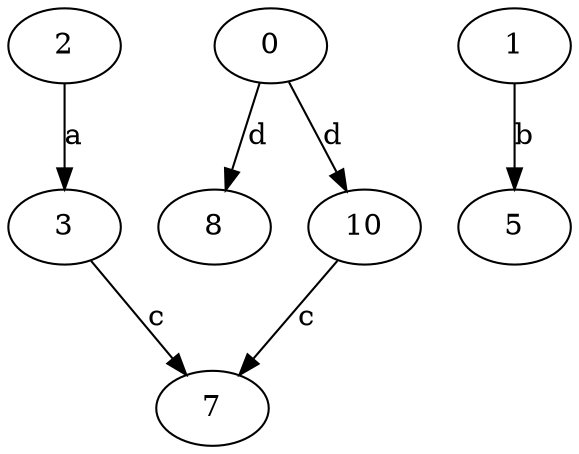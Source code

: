 strict digraph  {
2;
3;
0;
1;
5;
7;
8;
10;
2 -> 3  [label=a];
3 -> 7  [label=c];
0 -> 8  [label=d];
0 -> 10  [label=d];
1 -> 5  [label=b];
10 -> 7  [label=c];
}
